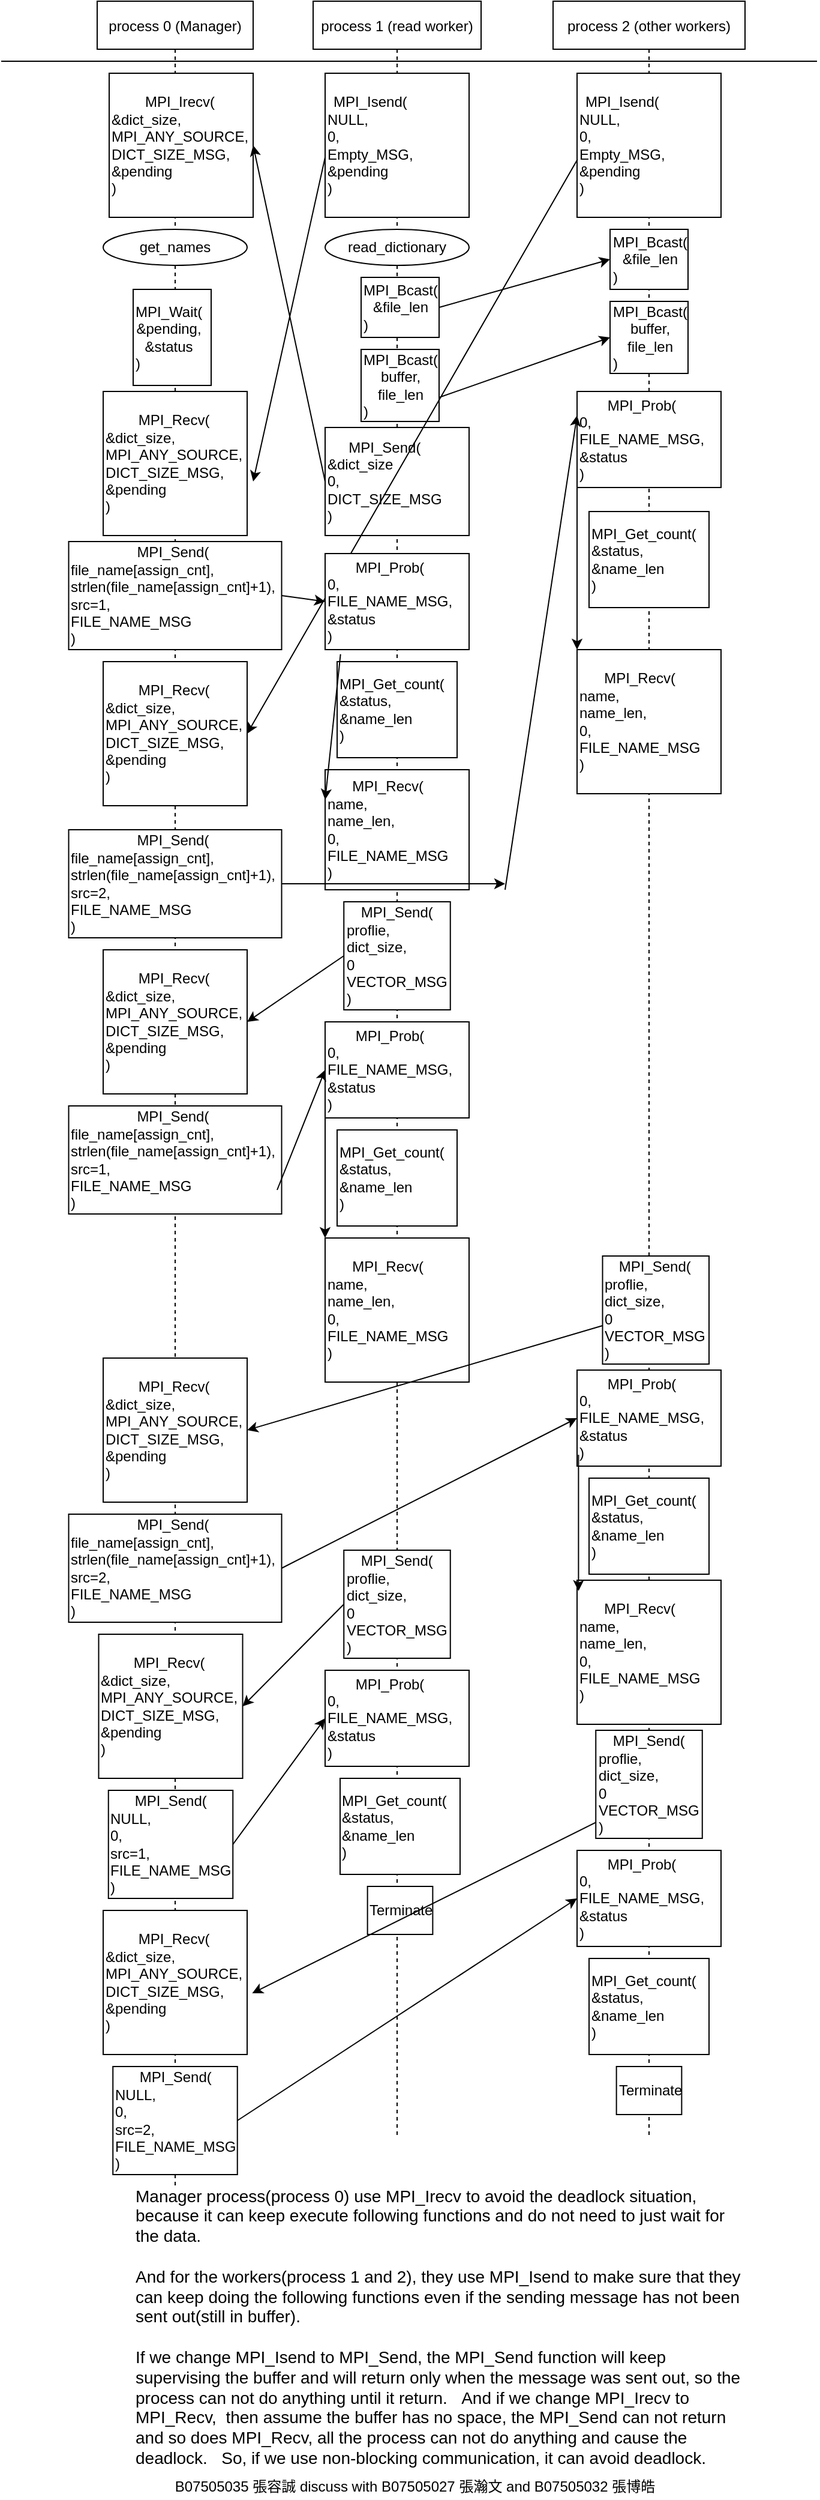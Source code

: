 <mxfile version="14.1.1" type="github">
  <diagram id="kgpKYQtTHZ0yAKxKKP6v" name="Page-1">
    <mxGraphModel dx="1038" dy="580" grid="1" gridSize="10" guides="1" tooltips="1" connect="1" arrows="1" fold="1" page="1" pageScale="1" pageWidth="850" pageHeight="1100" background="#ffffff" math="0" shadow="0">
      <root>
        <mxCell id="0" />
        <mxCell id="1" parent="0" />
        <mxCell id="3nuBFxr9cyL0pnOWT2aG-1" value="process 0 (Manager)" style="shape=umlLifeline;perimeter=lifelinePerimeter;container=1;collapsible=0;recursiveResize=0;rounded=0;shadow=0;strokeWidth=1;" parent="1" vertex="1">
          <mxGeometry x="120" y="80" width="130" height="1820" as="geometry" />
        </mxCell>
        <mxCell id="a9l5pLSL9QNRwOaksO37-3" value="&lt;div style=&quot;text-align: center&quot;&gt;&lt;span&gt;MPI_Irecv(&lt;/span&gt;&lt;/div&gt;&amp;amp;dict_size,&lt;br&gt;MPI_ANY_SOURCE,&lt;br&gt;&lt;div&gt;DICT_SIZE_MSG,&lt;/div&gt;&lt;div&gt;&amp;amp;pending&lt;/div&gt;)" style="rounded=0;whiteSpace=wrap;html=1;align=left;" parent="3nuBFxr9cyL0pnOWT2aG-1" vertex="1">
          <mxGeometry x="10" y="60" width="120" height="120" as="geometry" />
        </mxCell>
        <mxCell id="a9l5pLSL9QNRwOaksO37-5" value="&lt;div style=&quot;text-align: center&quot;&gt;&lt;span&gt;MPI_Wait(&lt;/span&gt;&lt;/div&gt;&lt;div style=&quot;text-align: center&quot;&gt;&amp;amp;pending,&lt;/div&gt;&lt;div style=&quot;text-align: center&quot;&gt;&amp;amp;status&lt;/div&gt;)" style="rounded=0;whiteSpace=wrap;html=1;align=left;" parent="3nuBFxr9cyL0pnOWT2aG-1" vertex="1">
          <mxGeometry x="30" y="240" width="65" height="80" as="geometry" />
        </mxCell>
        <mxCell id="a9l5pLSL9QNRwOaksO37-72" value="&lt;div style=&quot;text-align: center&quot;&gt;&lt;span&gt;MPI_Recv(&lt;/span&gt;&lt;/div&gt;&amp;amp;dict_size,&lt;br&gt;MPI_ANY_SOURCE,&lt;br&gt;&lt;div&gt;DICT_SIZE_MSG,&lt;/div&gt;&lt;div&gt;&amp;amp;pending&lt;/div&gt;)" style="rounded=0;whiteSpace=wrap;html=1;align=left;" parent="3nuBFxr9cyL0pnOWT2aG-1" vertex="1">
          <mxGeometry x="5" y="1590" width="120" height="120" as="geometry" />
        </mxCell>
        <mxCell id="3nuBFxr9cyL0pnOWT2aG-5" value="process 1 (read worker)" style="shape=umlLifeline;perimeter=lifelinePerimeter;container=1;collapsible=0;recursiveResize=0;rounded=0;shadow=0;strokeWidth=1;" parent="1" vertex="1">
          <mxGeometry x="300" y="80" width="140" height="1780" as="geometry" />
        </mxCell>
        <mxCell id="a9l5pLSL9QNRwOaksO37-57" value="&lt;div style=&quot;text-align: center&quot;&gt;&lt;span&gt;MPI_Prob(&lt;/span&gt;&lt;/div&gt;&lt;div&gt;0,&lt;/div&gt;&lt;div&gt;FILE_NAME_MSG,&lt;/div&gt;&lt;div&gt;&amp;amp;status&lt;/div&gt;)" style="rounded=0;whiteSpace=wrap;html=1;align=left;" parent="3nuBFxr9cyL0pnOWT2aG-5" vertex="1">
          <mxGeometry x="9.99" y="850" width="120" height="80" as="geometry" />
        </mxCell>
        <mxCell id="a9l5pLSL9QNRwOaksO37-58" value="&lt;div style=&quot;text-align: center&quot;&gt;&lt;span&gt;MPI_Get_count(&lt;/span&gt;&lt;/div&gt;&lt;div&gt;&lt;span&gt;&amp;amp;status,&lt;/span&gt;&lt;br&gt;&lt;/div&gt;&lt;div&gt;&lt;span&gt;&amp;amp;name_len&lt;/span&gt;&lt;/div&gt;)" style="rounded=0;whiteSpace=wrap;html=1;align=left;" parent="3nuBFxr9cyL0pnOWT2aG-5" vertex="1">
          <mxGeometry x="20" y="940" width="100" height="80" as="geometry" />
        </mxCell>
        <mxCell id="a9l5pLSL9QNRwOaksO37-78" value="&lt;div style=&quot;text-align: center&quot;&gt;Terminate&lt;/div&gt;&lt;div style=&quot;text-align: center&quot;&gt;&lt;/div&gt;" style="rounded=0;whiteSpace=wrap;html=1;align=left;" parent="3nuBFxr9cyL0pnOWT2aG-5" vertex="1">
          <mxGeometry x="45.32" y="1570" width="54.37" height="40" as="geometry" />
        </mxCell>
        <mxCell id="a9l5pLSL9QNRwOaksO37-9" value="&lt;div style=&quot;text-align: center&quot;&gt;&lt;span&gt;MPI_Bcast(&lt;/span&gt;&lt;/div&gt;&lt;div style=&quot;text-align: center&quot;&gt;&amp;amp;file_len&lt;/div&gt;)" style="rounded=0;whiteSpace=wrap;html=1;align=left;" parent="3nuBFxr9cyL0pnOWT2aG-5" vertex="1">
          <mxGeometry x="40" y="230" width="65" height="50" as="geometry" />
        </mxCell>
        <mxCell id="a9l5pLSL9QNRwOaksO37-1" value="process 2 (other workers)" style="shape=umlLifeline;perimeter=lifelinePerimeter;container=1;collapsible=0;recursiveResize=0;rounded=0;shadow=0;strokeWidth=1;" parent="1" vertex="1">
          <mxGeometry x="500" y="80" width="160" height="1780" as="geometry" />
        </mxCell>
        <mxCell id="a9l5pLSL9QNRwOaksO37-71" value="&lt;div style=&quot;text-align: center&quot;&gt;Terminate&lt;/div&gt;&lt;div style=&quot;text-align: center&quot;&gt;&lt;/div&gt;" style="rounded=0;whiteSpace=wrap;html=1;align=left;" parent="a9l5pLSL9QNRwOaksO37-1" vertex="1">
          <mxGeometry x="52.82" y="1720" width="54.37" height="40" as="geometry" />
        </mxCell>
        <mxCell id="a9l5pLSL9QNRwOaksO37-4" value="get_names" style="ellipse;whiteSpace=wrap;html=1;" parent="1" vertex="1">
          <mxGeometry x="125" y="270" width="120" height="30" as="geometry" />
        </mxCell>
        <mxCell id="a9l5pLSL9QNRwOaksO37-6" value="&lt;div style=&quot;text-align: center&quot;&gt;&lt;span&gt;MPI_Isend(&lt;/span&gt;&lt;/div&gt;NULL,&lt;br&gt;0,&lt;br&gt;&lt;div&gt;Empty_MSG,&lt;/div&gt;&lt;div&gt;&amp;amp;pending&lt;/div&gt;)" style="rounded=0;whiteSpace=wrap;html=1;align=left;" parent="1" vertex="1">
          <mxGeometry x="310" y="140" width="120" height="120" as="geometry" />
        </mxCell>
        <mxCell id="a9l5pLSL9QNRwOaksO37-7" value="&lt;div style=&quot;text-align: center&quot;&gt;&lt;span&gt;MPI_Isend(&lt;/span&gt;&lt;/div&gt;NULL,&lt;br&gt;0,&lt;br&gt;&lt;div&gt;Empty_MSG,&lt;/div&gt;&lt;div&gt;&amp;amp;pending&lt;/div&gt;)" style="rounded=0;whiteSpace=wrap;html=1;align=left;" parent="1" vertex="1">
          <mxGeometry x="520" y="140" width="120" height="120" as="geometry" />
        </mxCell>
        <mxCell id="a9l5pLSL9QNRwOaksO37-8" value="read_dictionary" style="ellipse;whiteSpace=wrap;html=1;" parent="1" vertex="1">
          <mxGeometry x="310" y="270" width="120" height="30" as="geometry" />
        </mxCell>
        <mxCell id="a9l5pLSL9QNRwOaksO37-10" value="&lt;div style=&quot;text-align: center&quot;&gt;&lt;span&gt;MPI_Bcast(&lt;/span&gt;&lt;/div&gt;&lt;div style=&quot;text-align: center&quot;&gt;buffer,&lt;/div&gt;&lt;div style=&quot;text-align: center&quot;&gt;file_len&lt;/div&gt;)" style="rounded=0;whiteSpace=wrap;html=1;align=left;" parent="1" vertex="1">
          <mxGeometry x="339.99" y="370" width="65" height="60" as="geometry" />
        </mxCell>
        <mxCell id="a9l5pLSL9QNRwOaksO37-11" value="&lt;div style=&quot;text-align: center&quot;&gt;&lt;span&gt;MPI_Bcast(&lt;/span&gt;&lt;/div&gt;&lt;div style=&quot;text-align: center&quot;&gt;buffer,&lt;/div&gt;&lt;div style=&quot;text-align: center&quot;&gt;file_len&lt;/div&gt;)" style="rounded=0;whiteSpace=wrap;html=1;align=left;" parent="1" vertex="1">
          <mxGeometry x="547.5" y="330" width="65" height="60" as="geometry" />
        </mxCell>
        <mxCell id="a9l5pLSL9QNRwOaksO37-12" value="&lt;div style=&quot;text-align: center&quot;&gt;&lt;span&gt;MPI_Bcast(&lt;/span&gt;&lt;/div&gt;&lt;div style=&quot;text-align: center&quot;&gt;&amp;amp;file_len&lt;/div&gt;)" style="rounded=0;whiteSpace=wrap;html=1;align=left;" parent="1" vertex="1">
          <mxGeometry x="547.5" y="270" width="65" height="50" as="geometry" />
        </mxCell>
        <mxCell id="a9l5pLSL9QNRwOaksO37-13" value="" style="endArrow=classic;html=1;entryX=0;entryY=0.5;entryDx=0;entryDy=0;exitX=1;exitY=0.5;exitDx=0;exitDy=0;" parent="1" source="a9l5pLSL9QNRwOaksO37-9" target="a9l5pLSL9QNRwOaksO37-12" edge="1">
          <mxGeometry width="50" height="50" relative="1" as="geometry">
            <mxPoint x="400" y="340" as="sourcePoint" />
            <mxPoint x="460" y="290" as="targetPoint" />
          </mxGeometry>
        </mxCell>
        <mxCell id="a9l5pLSL9QNRwOaksO37-15" value="" style="endArrow=classic;html=1;entryX=0;entryY=0.5;entryDx=0;entryDy=0;" parent="1" target="a9l5pLSL9QNRwOaksO37-11" edge="1">
          <mxGeometry width="50" height="50" relative="1" as="geometry">
            <mxPoint x="405" y="410" as="sourcePoint" />
            <mxPoint x="455" y="360" as="targetPoint" />
          </mxGeometry>
        </mxCell>
        <mxCell id="a9l5pLSL9QNRwOaksO37-16" value="" style="endArrow=none;html=1;" parent="1" edge="1">
          <mxGeometry width="50" height="50" relative="1" as="geometry">
            <mxPoint x="40" y="130" as="sourcePoint" />
            <mxPoint x="720" y="130" as="targetPoint" />
          </mxGeometry>
        </mxCell>
        <mxCell id="a9l5pLSL9QNRwOaksO37-18" value="&lt;div style=&quot;text-align: center&quot;&gt;&lt;span&gt;MPI_Send(&lt;/span&gt;&lt;/div&gt;&amp;amp;dict_size&lt;br&gt;0,&lt;br&gt;&lt;div&gt;DICT_SIZE_MSG&lt;br&gt;&lt;/div&gt;)" style="rounded=0;whiteSpace=wrap;html=1;align=left;" parent="1" vertex="1">
          <mxGeometry x="310" y="435" width="120" height="90" as="geometry" />
        </mxCell>
        <mxCell id="a9l5pLSL9QNRwOaksO37-19" value="" style="endArrow=classic;html=1;exitX=0;exitY=0.5;exitDx=0;exitDy=0;entryX=1;entryY=0.5;entryDx=0;entryDy=0;" parent="1" source="a9l5pLSL9QNRwOaksO37-18" target="a9l5pLSL9QNRwOaksO37-3" edge="1">
          <mxGeometry width="50" height="50" relative="1" as="geometry">
            <mxPoint x="250" y="500" as="sourcePoint" />
            <mxPoint x="300" y="450" as="targetPoint" />
          </mxGeometry>
        </mxCell>
        <mxCell id="a9l5pLSL9QNRwOaksO37-21" value="&lt;div style=&quot;text-align: center&quot;&gt;&lt;span&gt;MPI_Recv(&lt;/span&gt;&lt;/div&gt;&amp;amp;dict_size,&lt;br&gt;MPI_ANY_SOURCE,&lt;br&gt;&lt;div&gt;DICT_SIZE_MSG,&lt;/div&gt;&lt;div&gt;&amp;amp;pending&lt;/div&gt;)" style="rounded=0;whiteSpace=wrap;html=1;align=left;" parent="1" vertex="1">
          <mxGeometry x="125.01" y="405" width="120" height="120" as="geometry" />
        </mxCell>
        <mxCell id="a9l5pLSL9QNRwOaksO37-22" value="" style="endArrow=classic;html=1;" parent="1" edge="1">
          <mxGeometry width="50" height="50" relative="1" as="geometry">
            <mxPoint x="310" y="210" as="sourcePoint" />
            <mxPoint x="250" y="480" as="targetPoint" />
          </mxGeometry>
        </mxCell>
        <mxCell id="a9l5pLSL9QNRwOaksO37-23" value="" style="endArrow=classic;html=1;exitX=0.003;exitY=0.598;exitDx=0;exitDy=0;exitPerimeter=0;entryX=1;entryY=0.5;entryDx=0;entryDy=0;" parent="1" source="a9l5pLSL9QNRwOaksO37-7" edge="1" target="iXN4UQmjjwn-xcWWt6Ib-1">
          <mxGeometry width="50" height="50" relative="1" as="geometry">
            <mxPoint x="450" y="230" as="sourcePoint" />
            <mxPoint x="260" y="490" as="targetPoint" />
          </mxGeometry>
        </mxCell>
        <mxCell id="a9l5pLSL9QNRwOaksO37-24" value="&lt;div style=&quot;text-align: center&quot;&gt;&lt;span&gt;MPI_Send(&lt;/span&gt;&lt;/div&gt;file_name[assign_cnt],&lt;br&gt;strlen(file_name[assign_cnt]+1),&lt;br&gt;src=1,&lt;br&gt;&lt;div&gt;FILE_NAME_MSG&lt;br&gt;&lt;/div&gt;)" style="rounded=0;whiteSpace=wrap;html=1;align=left;" parent="1" vertex="1">
          <mxGeometry x="96.25" y="530" width="177.5" height="90" as="geometry" />
        </mxCell>
        <mxCell id="a9l5pLSL9QNRwOaksO37-25" value="&lt;div style=&quot;text-align: center&quot;&gt;&lt;span&gt;MPI_Prob(&lt;/span&gt;&lt;/div&gt;&lt;div&gt;0,&lt;/div&gt;&lt;div&gt;FILE_NAME_MSG,&lt;/div&gt;&lt;div&gt;&amp;amp;status&lt;/div&gt;)" style="rounded=0;whiteSpace=wrap;html=1;align=left;" parent="1" vertex="1">
          <mxGeometry x="310" y="540" width="120" height="80" as="geometry" />
        </mxCell>
        <mxCell id="a9l5pLSL9QNRwOaksO37-26" value="&lt;div style=&quot;text-align: center&quot;&gt;&lt;span&gt;MPI_Get_count(&lt;/span&gt;&lt;/div&gt;&lt;div&gt;&lt;span&gt;&amp;amp;status,&lt;/span&gt;&lt;br&gt;&lt;/div&gt;&lt;div&gt;&lt;span&gt;&amp;amp;name_len&lt;/span&gt;&lt;/div&gt;)" style="rounded=0;whiteSpace=wrap;html=1;align=left;" parent="1" vertex="1">
          <mxGeometry x="320.01" y="630" width="100" height="80" as="geometry" />
        </mxCell>
        <mxCell id="a9l5pLSL9QNRwOaksO37-27" value="&lt;div style=&quot;text-align: center&quot;&gt;&lt;span&gt;MPI_Prob(&lt;/span&gt;&lt;/div&gt;&lt;div&gt;0,&lt;/div&gt;&lt;div&gt;FILE_NAME_MSG,&lt;/div&gt;&lt;div&gt;&amp;amp;status&lt;/div&gt;)" style="rounded=0;whiteSpace=wrap;html=1;align=left;" parent="1" vertex="1">
          <mxGeometry x="520" y="405" width="120" height="80" as="geometry" />
        </mxCell>
        <mxCell id="a9l5pLSL9QNRwOaksO37-28" value="&lt;div style=&quot;text-align: center&quot;&gt;&lt;span&gt;MPI_Get_count(&lt;/span&gt;&lt;/div&gt;&lt;div&gt;&lt;span&gt;&amp;amp;status,&lt;/span&gt;&lt;br&gt;&lt;/div&gt;&lt;div&gt;&lt;span&gt;&amp;amp;name_len&lt;/span&gt;&lt;/div&gt;)" style="rounded=0;whiteSpace=wrap;html=1;align=left;" parent="1" vertex="1">
          <mxGeometry x="530" y="505" width="100" height="80" as="geometry" />
        </mxCell>
        <mxCell id="a9l5pLSL9QNRwOaksO37-29" value="&lt;div style=&quot;text-align: center&quot;&gt;&lt;span&gt;MPI_Recv(&lt;/span&gt;&lt;/div&gt;name,&lt;br&gt;name_len,&lt;br&gt;&lt;div&gt;0,&lt;/div&gt;&lt;div&gt;FILE_NAME_MSG&lt;/div&gt;)" style="rounded=0;whiteSpace=wrap;html=1;align=left;" parent="1" vertex="1">
          <mxGeometry x="310.01" y="720" width="120" height="100" as="geometry" />
        </mxCell>
        <mxCell id="a9l5pLSL9QNRwOaksO37-30" value="&lt;div style=&quot;text-align: center&quot;&gt;&lt;span&gt;MPI_Recv(&lt;/span&gt;&lt;/div&gt;name,&lt;br&gt;name_len,&lt;br&gt;&lt;div&gt;0,&lt;/div&gt;&lt;div&gt;FILE_NAME_MSG&lt;/div&gt;)" style="rounded=0;whiteSpace=wrap;html=1;align=left;" parent="1" vertex="1">
          <mxGeometry x="520" y="620" width="120" height="120" as="geometry" />
        </mxCell>
        <mxCell id="a9l5pLSL9QNRwOaksO37-32" value="&lt;div style=&quot;text-align: center&quot;&gt;&lt;span&gt;MPI_Send(&lt;/span&gt;&lt;/div&gt;file_name[assign_cnt],&lt;br&gt;strlen(file_name[assign_cnt]+1),&lt;br&gt;src=2,&lt;br&gt;&lt;div&gt;FILE_NAME_MSG&lt;br&gt;&lt;/div&gt;)" style="rounded=0;whiteSpace=wrap;html=1;align=left;" parent="1" vertex="1">
          <mxGeometry x="96.25" y="770" width="177.5" height="90" as="geometry" />
        </mxCell>
        <mxCell id="a9l5pLSL9QNRwOaksO37-33" value="" style="endArrow=classic;html=1;exitX=1;exitY=0.5;exitDx=0;exitDy=0;" parent="1" source="a9l5pLSL9QNRwOaksO37-32" edge="1">
          <mxGeometry width="50" height="50" relative="1" as="geometry">
            <mxPoint x="290" y="930" as="sourcePoint" />
            <mxPoint x="460" y="815" as="targetPoint" />
          </mxGeometry>
        </mxCell>
        <mxCell id="a9l5pLSL9QNRwOaksO37-34" value="" style="endArrow=classic;html=1;exitX=1;exitY=0.5;exitDx=0;exitDy=0;entryX=0;entryY=0.5;entryDx=0;entryDy=0;" parent="1" source="a9l5pLSL9QNRwOaksO37-24" target="a9l5pLSL9QNRwOaksO37-25" edge="1">
          <mxGeometry width="50" height="50" relative="1" as="geometry">
            <mxPoint x="310" y="950" as="sourcePoint" />
            <mxPoint x="360" y="900" as="targetPoint" />
          </mxGeometry>
        </mxCell>
        <mxCell id="a9l5pLSL9QNRwOaksO37-35" value="&lt;div style=&quot;text-align: center&quot;&gt;&lt;span&gt;MPI_Send(&lt;/span&gt;&lt;/div&gt;proflie,&lt;br&gt;dict_size,&lt;br&gt;0&lt;br&gt;&lt;div&gt;VECTOR_MSG&lt;br&gt;&lt;/div&gt;)" style="rounded=0;whiteSpace=wrap;html=1;align=left;" parent="1" vertex="1">
          <mxGeometry x="325.62" y="830" width="88.75" height="90" as="geometry" />
        </mxCell>
        <mxCell id="a9l5pLSL9QNRwOaksO37-36" value="&lt;div style=&quot;text-align: center&quot;&gt;&lt;span&gt;MPI_Send(&lt;/span&gt;&lt;/div&gt;proflie,&lt;br&gt;dict_size,&lt;br&gt;0&lt;br&gt;&lt;div&gt;VECTOR_MSG&lt;br&gt;&lt;/div&gt;)" style="rounded=0;whiteSpace=wrap;html=1;align=left;" parent="1" vertex="1">
          <mxGeometry x="541.25" y="1125" width="88.75" height="90" as="geometry" />
        </mxCell>
        <mxCell id="a9l5pLSL9QNRwOaksO37-37" value="&lt;div style=&quot;text-align: center&quot;&gt;&lt;span&gt;MPI_Recv(&lt;/span&gt;&lt;/div&gt;&amp;amp;dict_size,&lt;br&gt;MPI_ANY_SOURCE,&lt;br&gt;&lt;div&gt;DICT_SIZE_MSG,&lt;/div&gt;&lt;div&gt;&amp;amp;pending&lt;/div&gt;)" style="rounded=0;whiteSpace=wrap;html=1;align=left;" parent="1" vertex="1">
          <mxGeometry x="125" y="870" width="120" height="120" as="geometry" />
        </mxCell>
        <mxCell id="a9l5pLSL9QNRwOaksO37-38" value="" style="endArrow=classic;html=1;entryX=1;entryY=0.5;entryDx=0;entryDy=0;exitX=0;exitY=0.5;exitDx=0;exitDy=0;" parent="1" source="a9l5pLSL9QNRwOaksO37-35" target="a9l5pLSL9QNRwOaksO37-37" edge="1">
          <mxGeometry width="50" height="50" relative="1" as="geometry">
            <mxPoint x="280" y="900" as="sourcePoint" />
            <mxPoint x="260" y="840" as="targetPoint" />
          </mxGeometry>
        </mxCell>
        <mxCell id="a9l5pLSL9QNRwOaksO37-39" value="&lt;div style=&quot;text-align: center&quot;&gt;&lt;span&gt;MPI_Send(&lt;/span&gt;&lt;/div&gt;file_name[assign_cnt],&lt;br&gt;strlen(file_name[assign_cnt]+1),&lt;br&gt;src=1,&lt;br&gt;&lt;div&gt;FILE_NAME_MSG&lt;br&gt;&lt;/div&gt;)" style="rounded=0;whiteSpace=wrap;html=1;align=left;" parent="1" vertex="1">
          <mxGeometry x="96.25" y="1000" width="177.5" height="90" as="geometry" />
        </mxCell>
        <mxCell id="a9l5pLSL9QNRwOaksO37-41" value="&lt;div style=&quot;text-align: center&quot;&gt;&lt;span&gt;MPI_Recv(&lt;/span&gt;&lt;/div&gt;name,&lt;br&gt;name_len,&lt;br&gt;&lt;div&gt;0,&lt;/div&gt;&lt;div&gt;FILE_NAME_MSG&lt;/div&gt;)" style="rounded=0;whiteSpace=wrap;html=1;align=left;" parent="1" vertex="1">
          <mxGeometry x="309.99" y="1110" width="120" height="120" as="geometry" />
        </mxCell>
        <mxCell id="a9l5pLSL9QNRwOaksO37-42" value="&lt;div style=&quot;text-align: center&quot;&gt;&lt;span&gt;MPI_Recv(&lt;/span&gt;&lt;/div&gt;&amp;amp;dict_size,&lt;br&gt;MPI_ANY_SOURCE,&lt;br&gt;&lt;div&gt;DICT_SIZE_MSG,&lt;/div&gt;&lt;div&gt;&amp;amp;pending&lt;/div&gt;)" style="rounded=0;whiteSpace=wrap;html=1;align=left;" parent="1" vertex="1">
          <mxGeometry x="125.01" y="1210" width="120" height="120" as="geometry" />
        </mxCell>
        <mxCell id="a9l5pLSL9QNRwOaksO37-43" value="" style="endArrow=classic;html=1;entryX=1;entryY=0.5;entryDx=0;entryDy=0;" parent="1" source="a9l5pLSL9QNRwOaksO37-36" target="a9l5pLSL9QNRwOaksO37-42" edge="1">
          <mxGeometry width="50" height="50" relative="1" as="geometry">
            <mxPoint x="135.62" y="1320" as="sourcePoint" />
            <mxPoint x="185.62" y="1270" as="targetPoint" />
          </mxGeometry>
        </mxCell>
        <mxCell id="a9l5pLSL9QNRwOaksO37-44" value="&lt;div style=&quot;text-align: center&quot;&gt;&lt;span&gt;MPI_Recv(&lt;/span&gt;&lt;/div&gt;name,&lt;br&gt;name_len,&lt;br&gt;&lt;div&gt;0,&lt;/div&gt;&lt;div&gt;FILE_NAME_MSG&lt;/div&gt;)" style="rounded=0;whiteSpace=wrap;html=1;align=left;" parent="1" vertex="1">
          <mxGeometry x="520" y="1395" width="120" height="120" as="geometry" />
        </mxCell>
        <mxCell id="a9l5pLSL9QNRwOaksO37-45" value="&lt;div style=&quot;text-align: center&quot;&gt;&lt;span&gt;MPI_Send(&lt;/span&gt;&lt;/div&gt;file_name[assign_cnt],&lt;br&gt;strlen(file_name[assign_cnt]+1),&lt;br&gt;src=2,&lt;br&gt;&lt;div&gt;FILE_NAME_MSG&lt;br&gt;&lt;/div&gt;)" style="rounded=0;whiteSpace=wrap;html=1;align=left;" parent="1" vertex="1">
          <mxGeometry x="96.25" y="1340" width="177.5" height="90" as="geometry" />
        </mxCell>
        <mxCell id="a9l5pLSL9QNRwOaksO37-46" value="" style="endArrow=classic;html=1;exitX=1;exitY=0.5;exitDx=0;exitDy=0;entryX=0;entryY=0.5;entryDx=0;entryDy=0;" parent="1" source="a9l5pLSL9QNRwOaksO37-45" target="a9l5pLSL9QNRwOaksO37-62" edge="1">
          <mxGeometry width="50" height="50" relative="1" as="geometry">
            <mxPoint x="134.37" y="1500" as="sourcePoint" />
            <mxPoint x="184.37" y="1450" as="targetPoint" />
          </mxGeometry>
        </mxCell>
        <mxCell id="a9l5pLSL9QNRwOaksO37-47" value="&lt;div style=&quot;text-align: center&quot;&gt;&lt;span&gt;MPI_Recv(&lt;/span&gt;&lt;/div&gt;&amp;amp;dict_size,&lt;br&gt;MPI_ANY_SOURCE,&lt;br&gt;&lt;div&gt;DICT_SIZE_MSG,&lt;/div&gt;&lt;div&gt;&amp;amp;pending&lt;/div&gt;)" style="rounded=0;whiteSpace=wrap;html=1;align=left;" parent="1" vertex="1">
          <mxGeometry x="121.25" y="1440" width="120" height="120" as="geometry" />
        </mxCell>
        <mxCell id="a9l5pLSL9QNRwOaksO37-48" value="" style="endArrow=classic;html=1;entryX=1;entryY=0.5;entryDx=0;entryDy=0;exitX=0;exitY=0.5;exitDx=0;exitDy=0;" parent="1" source="a9l5pLSL9QNRwOaksO37-49" target="a9l5pLSL9QNRwOaksO37-47" edge="1">
          <mxGeometry width="50" height="50" relative="1" as="geometry">
            <mxPoint x="280" y="1500" as="sourcePoint" />
            <mxPoint x="260" y="1440" as="targetPoint" />
          </mxGeometry>
        </mxCell>
        <mxCell id="a9l5pLSL9QNRwOaksO37-49" value="&lt;div style=&quot;text-align: center&quot;&gt;&lt;span&gt;MPI_Send(&lt;/span&gt;&lt;/div&gt;proflie,&lt;br&gt;dict_size,&lt;br&gt;0&lt;br&gt;&lt;div&gt;VECTOR_MSG&lt;br&gt;&lt;/div&gt;)" style="rounded=0;whiteSpace=wrap;html=1;align=left;" parent="1" vertex="1">
          <mxGeometry x="325.62" y="1370" width="88.75" height="90" as="geometry" />
        </mxCell>
        <mxCell id="a9l5pLSL9QNRwOaksO37-50" value="&lt;div style=&quot;text-align: center&quot;&gt;&lt;span&gt;MPI_Send(&lt;/span&gt;&lt;/div&gt;NULL,&lt;br&gt;0,&lt;br&gt;src=1,&lt;br&gt;&lt;div&gt;FILE_NAME_MSG&lt;br&gt;&lt;/div&gt;)" style="rounded=0;whiteSpace=wrap;html=1;align=left;" parent="1" vertex="1">
          <mxGeometry x="129.38" y="1570" width="103.75" height="90" as="geometry" />
        </mxCell>
        <mxCell id="a9l5pLSL9QNRwOaksO37-51" value="" style="endArrow=classic;html=1;exitX=1;exitY=0.5;exitDx=0;exitDy=0;entryX=0;entryY=0.5;entryDx=0;entryDy=0;" parent="1" source="a9l5pLSL9QNRwOaksO37-50" target="a9l5pLSL9QNRwOaksO37-66" edge="1">
          <mxGeometry width="50" height="50" relative="1" as="geometry">
            <mxPoint x="314.37" y="1890" as="sourcePoint" />
            <mxPoint x="364.37" y="1840" as="targetPoint" />
          </mxGeometry>
        </mxCell>
        <mxCell id="a9l5pLSL9QNRwOaksO37-54" value="" style="endArrow=classic;html=1;exitX=0.107;exitY=1.047;exitDx=0;exitDy=0;exitPerimeter=0;entryX=0;entryY=0.25;entryDx=0;entryDy=0;" parent="1" source="a9l5pLSL9QNRwOaksO37-25" target="a9l5pLSL9QNRwOaksO37-29" edge="1">
          <mxGeometry width="50" height="50" relative="1" as="geometry">
            <mxPoint x="230" y="740" as="sourcePoint" />
            <mxPoint x="280" y="690" as="targetPoint" />
          </mxGeometry>
        </mxCell>
        <mxCell id="a9l5pLSL9QNRwOaksO37-55" value="" style="endArrow=classic;html=1;entryX=0;entryY=0.25;entryDx=0;entryDy=0;" parent="1" target="a9l5pLSL9QNRwOaksO37-27" edge="1">
          <mxGeometry width="50" height="50" relative="1" as="geometry">
            <mxPoint x="460" y="820" as="sourcePoint" />
            <mxPoint x="280" y="560" as="targetPoint" />
          </mxGeometry>
        </mxCell>
        <mxCell id="a9l5pLSL9QNRwOaksO37-56" value="" style="endArrow=classic;html=1;exitX=0;exitY=1;exitDx=0;exitDy=0;entryX=0;entryY=0;entryDx=0;entryDy=0;" parent="1" source="a9l5pLSL9QNRwOaksO37-27" target="a9l5pLSL9QNRwOaksO37-30" edge="1">
          <mxGeometry width="50" height="50" relative="1" as="geometry">
            <mxPoint x="230" y="790" as="sourcePoint" />
            <mxPoint x="280" y="740" as="targetPoint" />
          </mxGeometry>
        </mxCell>
        <mxCell id="a9l5pLSL9QNRwOaksO37-59" value="" style="endArrow=classic;html=1;entryX=0;entryY=0.5;entryDx=0;entryDy=0;" parent="1" target="a9l5pLSL9QNRwOaksO37-57" edge="1">
          <mxGeometry width="50" height="50" relative="1" as="geometry">
            <mxPoint x="270" y="1070" as="sourcePoint" />
            <mxPoint x="280" y="1060" as="targetPoint" />
          </mxGeometry>
        </mxCell>
        <mxCell id="a9l5pLSL9QNRwOaksO37-61" value="" style="endArrow=classic;html=1;exitX=0;exitY=1;exitDx=0;exitDy=0;entryX=0;entryY=0;entryDx=0;entryDy=0;" parent="1" source="a9l5pLSL9QNRwOaksO37-57" target="a9l5pLSL9QNRwOaksO37-41" edge="1">
          <mxGeometry width="50" height="50" relative="1" as="geometry">
            <mxPoint x="230" y="1110" as="sourcePoint" />
            <mxPoint x="280" y="1060" as="targetPoint" />
          </mxGeometry>
        </mxCell>
        <mxCell id="a9l5pLSL9QNRwOaksO37-62" value="&lt;div style=&quot;text-align: center&quot;&gt;&lt;span&gt;MPI_Prob(&lt;/span&gt;&lt;/div&gt;&lt;div&gt;0,&lt;/div&gt;&lt;div&gt;FILE_NAME_MSG,&lt;/div&gt;&lt;div&gt;&amp;amp;status&lt;/div&gt;)" style="rounded=0;whiteSpace=wrap;html=1;align=left;" parent="1" vertex="1">
          <mxGeometry x="520" y="1220" width="120" height="80" as="geometry" />
        </mxCell>
        <mxCell id="a9l5pLSL9QNRwOaksO37-63" value="&lt;div style=&quot;text-align: center&quot;&gt;&lt;span&gt;MPI_Get_count(&lt;/span&gt;&lt;/div&gt;&lt;div&gt;&lt;span&gt;&amp;amp;status,&lt;/span&gt;&lt;br&gt;&lt;/div&gt;&lt;div&gt;&lt;span&gt;&amp;amp;name_len&lt;/span&gt;&lt;/div&gt;)" style="rounded=0;whiteSpace=wrap;html=1;align=left;" parent="1" vertex="1">
          <mxGeometry x="530" y="1310" width="100" height="80" as="geometry" />
        </mxCell>
        <mxCell id="a9l5pLSL9QNRwOaksO37-64" value="" style="endArrow=classic;html=1;exitX=0.01;exitY=0.882;exitDx=0;exitDy=0;exitPerimeter=0;entryX=0.01;entryY=0.075;entryDx=0;entryDy=0;entryPerimeter=0;" parent="1" source="a9l5pLSL9QNRwOaksO37-62" target="a9l5pLSL9QNRwOaksO37-44" edge="1">
          <mxGeometry width="50" height="50" relative="1" as="geometry">
            <mxPoint x="230" y="1480" as="sourcePoint" />
            <mxPoint x="280" y="1430" as="targetPoint" />
          </mxGeometry>
        </mxCell>
        <mxCell id="a9l5pLSL9QNRwOaksO37-65" value="&lt;div style=&quot;text-align: center&quot;&gt;&lt;span&gt;MPI_Get_count(&lt;/span&gt;&lt;/div&gt;&lt;div&gt;&lt;span&gt;&amp;amp;status,&lt;/span&gt;&lt;br&gt;&lt;/div&gt;&lt;div&gt;&lt;span&gt;&amp;amp;name_len&lt;/span&gt;&lt;/div&gt;)" style="rounded=0;whiteSpace=wrap;html=1;align=left;" parent="1" vertex="1">
          <mxGeometry x="322.49" y="1560" width="100" height="80" as="geometry" />
        </mxCell>
        <mxCell id="a9l5pLSL9QNRwOaksO37-66" value="&lt;div style=&quot;text-align: center&quot;&gt;&lt;span&gt;MPI_Prob(&lt;/span&gt;&lt;/div&gt;&lt;div&gt;0,&lt;/div&gt;&lt;div&gt;FILE_NAME_MSG,&lt;/div&gt;&lt;div&gt;&amp;amp;status&lt;/div&gt;)" style="rounded=0;whiteSpace=wrap;html=1;align=left;" parent="1" vertex="1">
          <mxGeometry x="309.99" y="1470" width="120" height="80" as="geometry" />
        </mxCell>
        <mxCell id="a9l5pLSL9QNRwOaksO37-68" value="&lt;div style=&quot;text-align: center&quot;&gt;&lt;span&gt;MPI_Send(&lt;/span&gt;&lt;/div&gt;proflie,&lt;br&gt;dict_size,&lt;br&gt;0&lt;br&gt;&lt;div&gt;VECTOR_MSG&lt;br&gt;&lt;/div&gt;)" style="rounded=0;whiteSpace=wrap;html=1;align=left;" parent="1" vertex="1">
          <mxGeometry x="535.63" y="1520" width="88.75" height="90" as="geometry" />
        </mxCell>
        <mxCell id="a9l5pLSL9QNRwOaksO37-69" value="&lt;div style=&quot;text-align: center&quot;&gt;&lt;span&gt;MPI_Prob(&lt;/span&gt;&lt;/div&gt;&lt;div&gt;0,&lt;/div&gt;&lt;div&gt;FILE_NAME_MSG,&lt;/div&gt;&lt;div&gt;&amp;amp;status&lt;/div&gt;)" style="rounded=0;whiteSpace=wrap;html=1;align=left;" parent="1" vertex="1">
          <mxGeometry x="520" y="1620" width="120" height="80" as="geometry" />
        </mxCell>
        <mxCell id="a9l5pLSL9QNRwOaksO37-70" value="&lt;div style=&quot;text-align: center&quot;&gt;&lt;span&gt;MPI_Get_count(&lt;/span&gt;&lt;/div&gt;&lt;div&gt;&lt;span&gt;&amp;amp;status,&lt;/span&gt;&lt;br&gt;&lt;/div&gt;&lt;div&gt;&lt;span&gt;&amp;amp;name_len&lt;/span&gt;&lt;/div&gt;)" style="rounded=0;whiteSpace=wrap;html=1;align=left;" parent="1" vertex="1">
          <mxGeometry x="530" y="1710" width="100" height="80" as="geometry" />
        </mxCell>
        <mxCell id="a9l5pLSL9QNRwOaksO37-73" value="&lt;div style=&quot;text-align: center&quot;&gt;&lt;span&gt;MPI_Send(&lt;/span&gt;&lt;/div&gt;NULL,&lt;br&gt;0,&lt;br&gt;src=2,&lt;br&gt;&lt;div&gt;FILE_NAME_MSG&lt;br&gt;&lt;/div&gt;)" style="rounded=0;whiteSpace=wrap;html=1;align=left;" parent="1" vertex="1">
          <mxGeometry x="133.12" y="1800" width="103.75" height="90" as="geometry" />
        </mxCell>
        <mxCell id="a9l5pLSL9QNRwOaksO37-74" value="" style="endArrow=classic;html=1;entryX=1.035;entryY=0.575;entryDx=0;entryDy=0;entryPerimeter=0;exitX=0.003;exitY=0.851;exitDx=0;exitDy=0;exitPerimeter=0;" parent="1" source="a9l5pLSL9QNRwOaksO37-68" target="a9l5pLSL9QNRwOaksO37-72" edge="1">
          <mxGeometry width="50" height="50" relative="1" as="geometry">
            <mxPoint x="230" y="1800" as="sourcePoint" />
            <mxPoint x="280" y="1750" as="targetPoint" />
          </mxGeometry>
        </mxCell>
        <mxCell id="a9l5pLSL9QNRwOaksO37-75" value="" style="endArrow=classic;html=1;exitX=1;exitY=0.5;exitDx=0;exitDy=0;entryX=0;entryY=0.5;entryDx=0;entryDy=0;" parent="1" source="a9l5pLSL9QNRwOaksO37-73" target="a9l5pLSL9QNRwOaksO37-69" edge="1">
          <mxGeometry width="50" height="50" relative="1" as="geometry">
            <mxPoint x="230" y="1800" as="sourcePoint" />
            <mxPoint x="280" y="1750" as="targetPoint" />
          </mxGeometry>
        </mxCell>
        <mxCell id="iXN4UQmjjwn-xcWWt6Ib-1" value="&lt;div style=&quot;text-align: center&quot;&gt;&lt;span&gt;MPI_Recv(&lt;/span&gt;&lt;/div&gt;&amp;amp;dict_size,&lt;br&gt;MPI_ANY_SOURCE,&lt;br&gt;&lt;div&gt;DICT_SIZE_MSG,&lt;/div&gt;&lt;div&gt;&amp;amp;pending&lt;/div&gt;)" style="rounded=0;whiteSpace=wrap;html=1;align=left;" vertex="1" parent="1">
          <mxGeometry x="125" y="630" width="120" height="120" as="geometry" />
        </mxCell>
        <mxCell id="iXN4UQmjjwn-xcWWt6Ib-5" value="&lt;div style=&quot;font-size: 14px&quot;&gt;&lt;font style=&quot;font-size: 14px&quot;&gt;Manager process(process 0) use MPI_Irecv to avoid the deadlock situation, because it can keep execute following functions and do not need to just wait for the data.&lt;/font&gt;&lt;/div&gt;&lt;div style=&quot;font-size: 14px&quot;&gt;&lt;span&gt;&lt;font style=&quot;font-size: 14px&quot;&gt;&amp;nbsp;&lt;/font&gt;&lt;/span&gt;&lt;/div&gt;&lt;div style=&quot;font-size: 14px&quot;&gt;&lt;span&gt;&lt;font style=&quot;font-size: 14px&quot;&gt;And for the workers(process 1 and 2), they use MPI_Isend to make sure that they can keep doing the following functions even if the sending message has not been sent out(still in buffer).&lt;/font&gt;&lt;/span&gt;&lt;/div&gt;&lt;div style=&quot;font-size: 14px&quot;&gt;&lt;span&gt;&lt;font style=&quot;font-size: 14px&quot;&gt;&lt;br&gt;&lt;/font&gt;&lt;/span&gt;&lt;/div&gt;&lt;div style=&quot;font-size: 14px&quot;&gt;&lt;span&gt;&lt;font style=&quot;font-size: 14px&quot;&gt;If we change MPI_Isend to MPI_Send, the MPI_Send function will keep supervising the buffer and will return only when the message was sent out, so the process can not do anything until it return.&amp;nbsp; &amp;nbsp;And if we change MPI_Irecv to MPI_Recv,&amp;nbsp; then assume the buffer has no space, the MPI_Send can not return and so does MPI_Recv, all the process can not do anything and cause the deadlock.&amp;nbsp; &amp;nbsp;So, if we use non-blocking communication, it can avoid deadlock.&lt;/font&gt;&lt;/span&gt;&lt;/div&gt;&lt;div style=&quot;font-size: 14px&quot;&gt;&lt;font style=&quot;font-size: 14px&quot;&gt;&amp;nbsp;&amp;nbsp;&lt;/font&gt;&lt;/div&gt;" style="text;html=1;strokeColor=none;fillColor=none;align=left;verticalAlign=middle;whiteSpace=wrap;rounded=0;" vertex="1" parent="1">
          <mxGeometry x="150" y="1900" width="510" height="250" as="geometry" />
        </mxCell>
        <mxCell id="iXN4UQmjjwn-xcWWt6Ib-10" value="B07505035 張容誠 discuss with B07505027 張瀚文 and B07505032 張博皓" style="text;html=1;strokeColor=none;fillColor=none;align=center;verticalAlign=middle;whiteSpace=wrap;rounded=0;" vertex="1" parent="1">
          <mxGeometry x="150" y="2140" width="470" height="20" as="geometry" />
        </mxCell>
      </root>
    </mxGraphModel>
  </diagram>
</mxfile>
